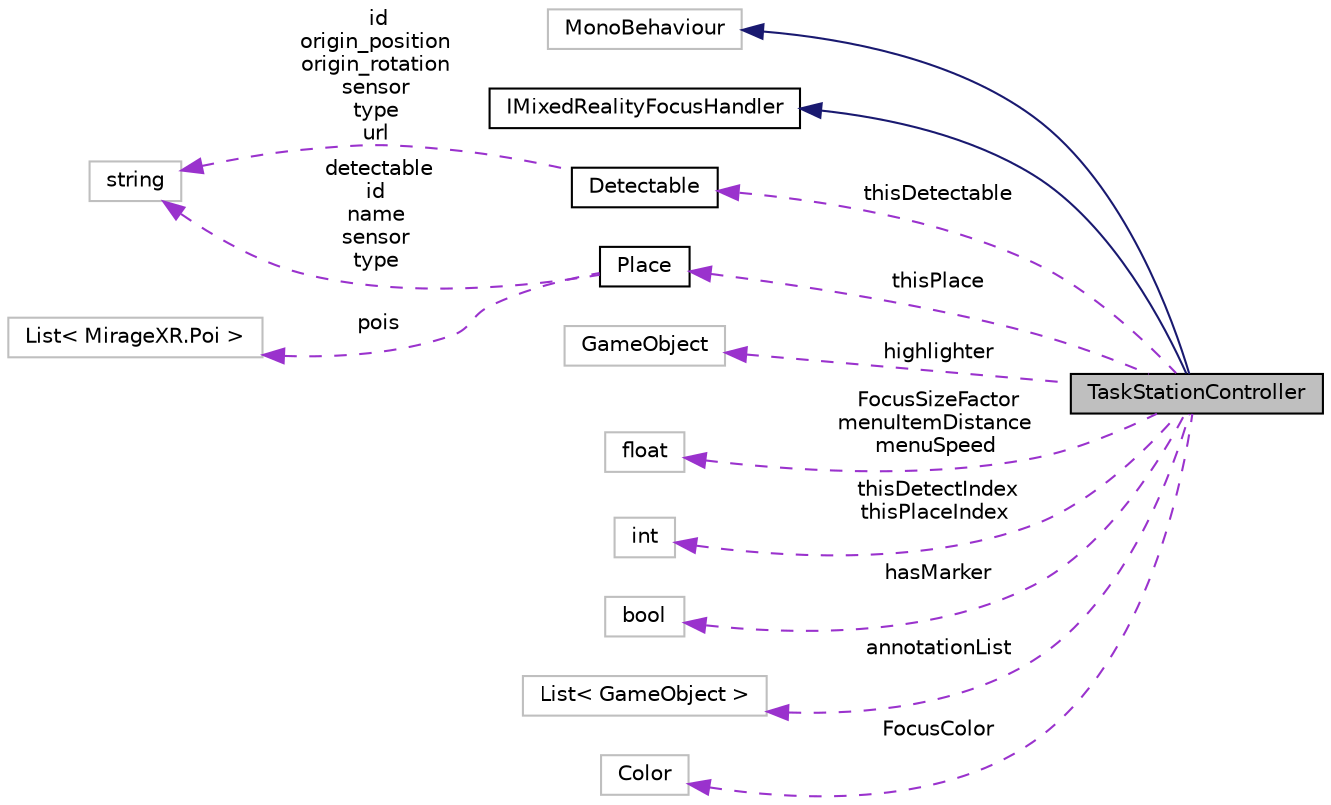 digraph "TaskStationController"
{
 // INTERACTIVE_SVG=YES
 // LATEX_PDF_SIZE
  edge [fontname="Helvetica",fontsize="10",labelfontname="Helvetica",labelfontsize="10"];
  node [fontname="Helvetica",fontsize="10",shape=record];
  rankdir="LR";
  Node1 [label="TaskStationController",height=0.2,width=0.4,color="black", fillcolor="grey75", style="filled", fontcolor="black",tooltip=" "];
  Node2 -> Node1 [dir="back",color="midnightblue",fontsize="10",style="solid",fontname="Helvetica"];
  Node2 [label="MonoBehaviour",height=0.2,width=0.4,color="grey75", fillcolor="white", style="filled",tooltip=" "];
  Node3 -> Node1 [dir="back",color="midnightblue",fontsize="10",style="solid",fontname="Helvetica"];
  Node3 [label="IMixedRealityFocusHandler",height=0.2,width=0.4,color="black", fillcolor="white", style="filled",URL="$class_i_mixed_reality_focus_handler.html",tooltip=" "];
  Node4 -> Node1 [dir="back",color="darkorchid3",fontsize="10",style="dashed",label=" thisDetectable" ,fontname="Helvetica"];
  Node4 [label="Detectable",height=0.2,width=0.4,color="black", fillcolor="white", style="filled",URL="$class_mirage_x_r_1_1_detectable.html",tooltip=" "];
  Node5 -> Node4 [dir="back",color="darkorchid3",fontsize="10",style="dashed",label=" id\norigin_position\norigin_rotation\nsensor\ntype\nurl" ,fontname="Helvetica"];
  Node5 [label="string",height=0.2,width=0.4,color="grey75", fillcolor="white", style="filled",tooltip=" "];
  Node6 -> Node1 [dir="back",color="darkorchid3",fontsize="10",style="dashed",label=" highlighter" ,fontname="Helvetica"];
  Node6 [label="GameObject",height=0.2,width=0.4,color="grey75", fillcolor="white", style="filled",tooltip=" "];
  Node7 -> Node1 [dir="back",color="darkorchid3",fontsize="10",style="dashed",label=" thisPlace" ,fontname="Helvetica"];
  Node7 [label="Place",height=0.2,width=0.4,color="black", fillcolor="white", style="filled",URL="$class_mirage_x_r_1_1_place.html",tooltip=" "];
  Node5 -> Node7 [dir="back",color="darkorchid3",fontsize="10",style="dashed",label=" detectable\nid\nname\nsensor\ntype" ,fontname="Helvetica"];
  Node8 -> Node7 [dir="back",color="darkorchid3",fontsize="10",style="dashed",label=" pois" ,fontname="Helvetica"];
  Node8 [label="List\< MirageXR.Poi \>",height=0.2,width=0.4,color="grey75", fillcolor="white", style="filled",tooltip=" "];
  Node9 -> Node1 [dir="back",color="darkorchid3",fontsize="10",style="dashed",label=" FocusSizeFactor\nmenuItemDistance\nmenuSpeed" ,fontname="Helvetica"];
  Node9 [label="float",height=0.2,width=0.4,color="grey75", fillcolor="white", style="filled",tooltip=" "];
  Node10 -> Node1 [dir="back",color="darkorchid3",fontsize="10",style="dashed",label=" thisDetectIndex\nthisPlaceIndex" ,fontname="Helvetica"];
  Node10 [label="int",height=0.2,width=0.4,color="grey75", fillcolor="white", style="filled",tooltip=" "];
  Node11 -> Node1 [dir="back",color="darkorchid3",fontsize="10",style="dashed",label=" hasMarker" ,fontname="Helvetica"];
  Node11 [label="bool",height=0.2,width=0.4,color="grey75", fillcolor="white", style="filled",tooltip=" "];
  Node12 -> Node1 [dir="back",color="darkorchid3",fontsize="10",style="dashed",label=" annotationList" ,fontname="Helvetica"];
  Node12 [label="List\< GameObject \>",height=0.2,width=0.4,color="grey75", fillcolor="white", style="filled",tooltip=" "];
  Node13 -> Node1 [dir="back",color="darkorchid3",fontsize="10",style="dashed",label=" FocusColor" ,fontname="Helvetica"];
  Node13 [label="Color",height=0.2,width=0.4,color="grey75", fillcolor="white", style="filled",tooltip=" "];
}

